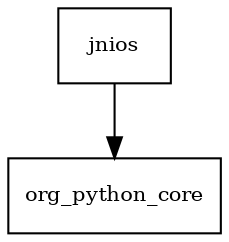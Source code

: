 digraph jnios_package_dependencies {
  node [shape = box, fontsize=10.0];
  jnios -> org_python_core;
}
